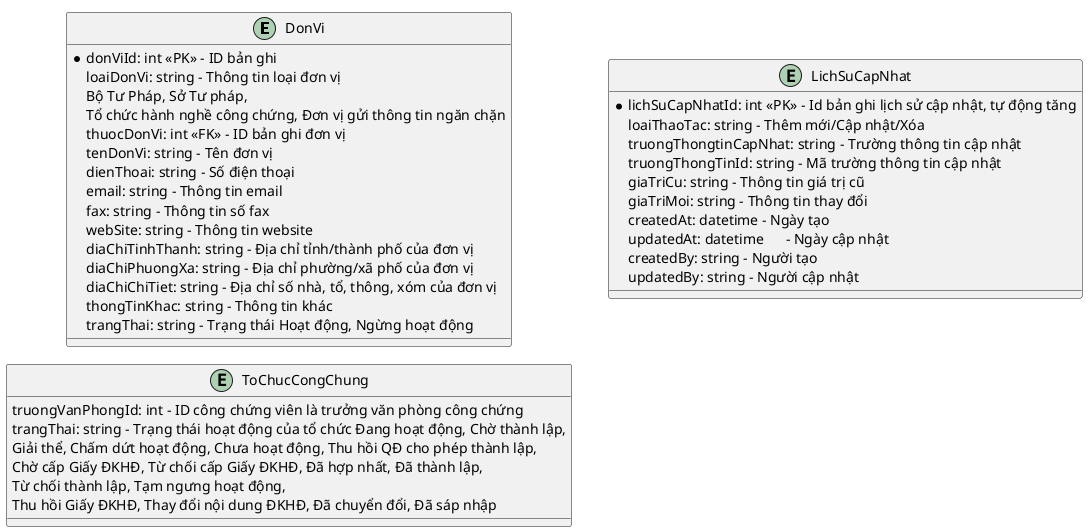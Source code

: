 @startuml ldm
!pragma layout smetana
left to right direction

entity DonVi
entity ToChucCongChung
entity LichSuCapNhat

entity LichSuCapNhat {
  *lichSuCapNhatId: int <<PK>> - Id bản ghi lịch sử cập nhật, tự động tăng
  loaiThaoTac: string - Thêm mới/Cập nhật/Xóa
  truongThongtinCapNhat: string - Trường thông tin cập nhật
  truongThongTinId: string - Mã trường thông tin cập nhật
  giaTriCu: string - Thông tin giá trị cũ
  giaTriMoi: string - Thông tin thay đổi
  createdAt: datetime - Ngày tạo
  updatedAt: datetime      - Ngày cập nhật
  createdBy: string - Người tạo
  updatedBy: string - Người cập nhật
}

entity DonVi
{
    *donViId: int <<PK>> - ID bản ghi
    loaiDonVi: string - Thông tin loại đơn vị 
    Bộ Tư Pháp, Sở Tư pháp, 
    Tổ chức hành nghề công chứng, Đơn vị gửi thông tin ngăn chặn
    thuocDonVi: int <<FK>> - ID bản ghi đơn vị
    tenDonVi: string - Tên đơn vị
    dienThoai: string - Số điện thoại 
    email: string - Thông tin email
    fax: string - Thông tin số fax
    webSite: string - Thông tin website
    diaChiTinhThanh: string - Địa chỉ tỉnh/thành phố của đơn vị
    diaChiPhuongXa: string - Địa chỉ phường/xã phố của đơn vị
    diaChiChiTiet: string - Địa chỉ số nhà, tổ, thông, xóm của đơn vị
    thongTinKhac: string - Thông tin khác
    trangThai: string - Trạng thái Hoạt động, Ngừng hoạt động
}

entity ToChucCongChung {
  truongVanPhongId: int - ID công chứng viên là trưởng văn phòng công chứng
  trangThai: string - Trạng thái hoạt động của tổ chức Đang hoạt động, Chờ thành lập, 
    Giải thể, Chấm dứt hoạt động, Chưa hoạt động, Thu hồi QĐ cho phép thành lập, 
    Chờ cấp Giấy ĐKHĐ, Từ chối cấp Giấy ĐKHĐ, Đã hợp nhất, Đã thành lập, 
    Từ chối thành lập, Tạm ngưng hoạt động, 
    Thu hồi Giấy ĐKHĐ, Thay đổi nội dung ĐKHĐ, Đã chuyển đổi, Đã sáp nhập
}

@enduml
